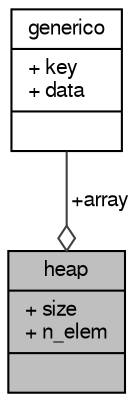 digraph "heap"
{
  edge [fontname="FreeSans",fontsize="10",labelfontname="FreeSans",labelfontsize="10"];
  node [fontname="FreeSans",fontsize="10",shape=record];
  Node1 [label="{heap\n|+ size\l+ n_elem\l|}",height=0.2,width=0.4,color="black", fillcolor="grey75", style="filled", fontcolor="black"];
  Node2 -> Node1 [color="grey25",fontsize="10",style="solid",label=" +array" ,arrowhead="odiamond",fontname="FreeSans"];
  Node2 [label="{generico\n|+ key\l+ data\l|}",height=0.2,width=0.4,color="black", fillcolor="white", style="filled",URL="$structgenerico.html"];
}

